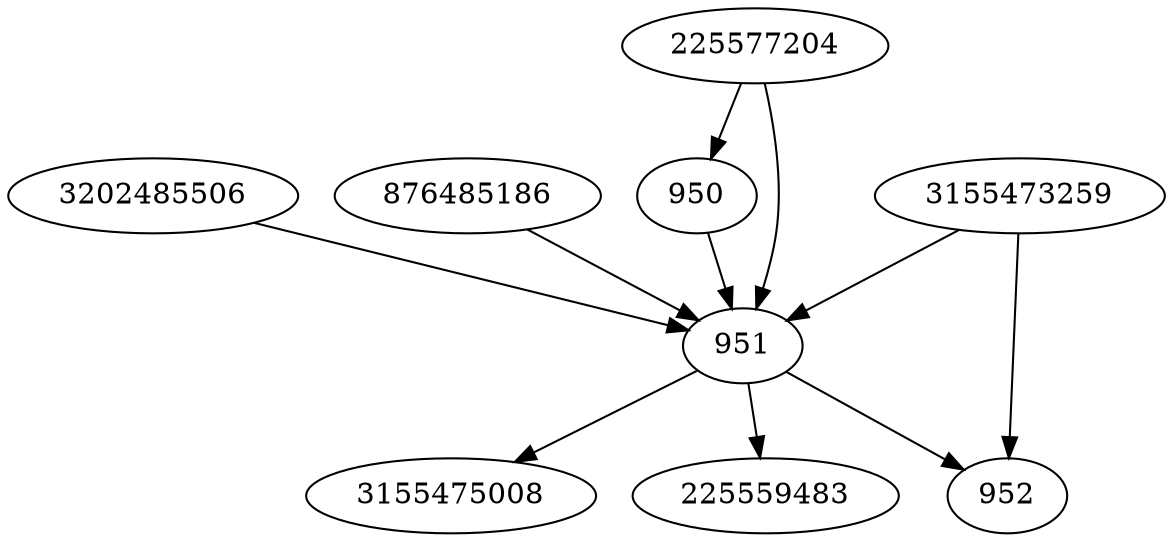 strict digraph  {
3155475008;
3202485506;
876485186;
3155473259;
225577204;
950;
951;
952;
225559483;
3202485506 -> 951;
876485186 -> 951;
3155473259 -> 951;
3155473259 -> 952;
225577204 -> 950;
225577204 -> 951;
950 -> 951;
951 -> 952;
951 -> 3155475008;
951 -> 225559483;
}

